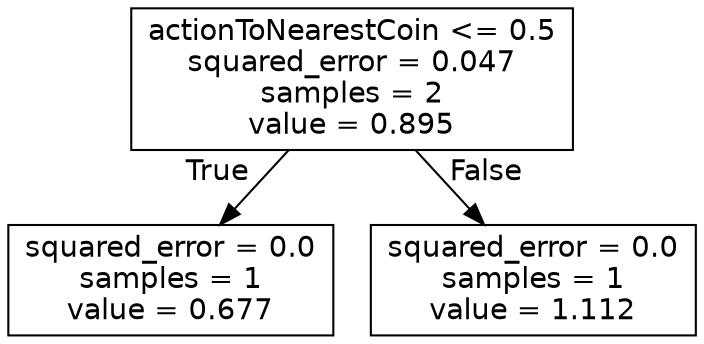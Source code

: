 digraph Tree {
node [shape=box, fontname="helvetica"] ;
edge [fontname="helvetica"] ;
0 [label="actionToNearestCoin <= 0.5\nsquared_error = 0.047\nsamples = 2\nvalue = 0.895"] ;
1 [label="squared_error = 0.0\nsamples = 1\nvalue = 0.677"] ;
0 -> 1 [labeldistance=2.5, labelangle=45, headlabel="True"] ;
2 [label="squared_error = 0.0\nsamples = 1\nvalue = 1.112"] ;
0 -> 2 [labeldistance=2.5, labelangle=-45, headlabel="False"] ;
}